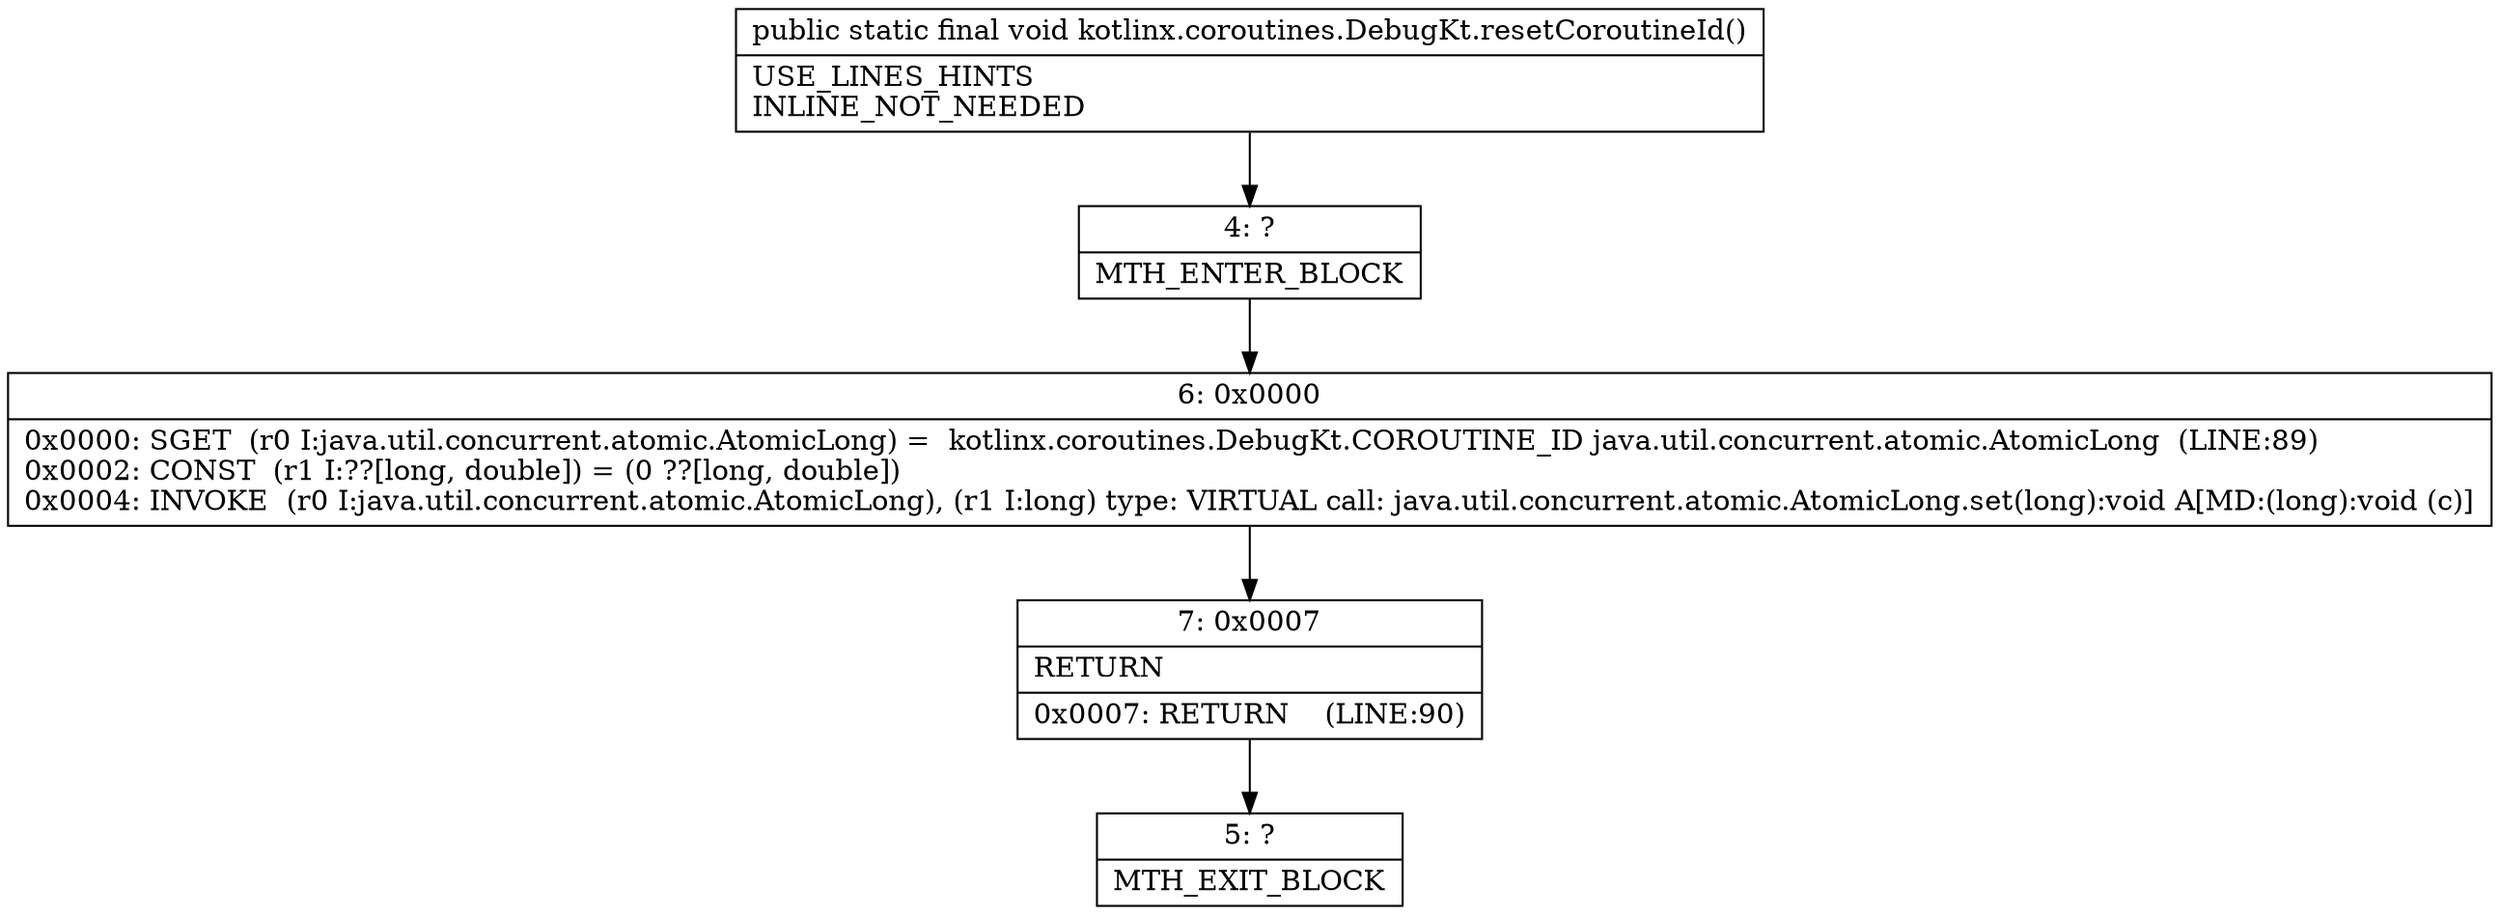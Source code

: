 digraph "CFG forkotlinx.coroutines.DebugKt.resetCoroutineId()V" {
Node_4 [shape=record,label="{4\:\ ?|MTH_ENTER_BLOCK\l}"];
Node_6 [shape=record,label="{6\:\ 0x0000|0x0000: SGET  (r0 I:java.util.concurrent.atomic.AtomicLong) =  kotlinx.coroutines.DebugKt.COROUTINE_ID java.util.concurrent.atomic.AtomicLong  (LINE:89)\l0x0002: CONST  (r1 I:??[long, double]) = (0 ??[long, double]) \l0x0004: INVOKE  (r0 I:java.util.concurrent.atomic.AtomicLong), (r1 I:long) type: VIRTUAL call: java.util.concurrent.atomic.AtomicLong.set(long):void A[MD:(long):void (c)]\l}"];
Node_7 [shape=record,label="{7\:\ 0x0007|RETURN\l|0x0007: RETURN    (LINE:90)\l}"];
Node_5 [shape=record,label="{5\:\ ?|MTH_EXIT_BLOCK\l}"];
MethodNode[shape=record,label="{public static final void kotlinx.coroutines.DebugKt.resetCoroutineId()  | USE_LINES_HINTS\lINLINE_NOT_NEEDED\l}"];
MethodNode -> Node_4;Node_4 -> Node_6;
Node_6 -> Node_7;
Node_7 -> Node_5;
}

